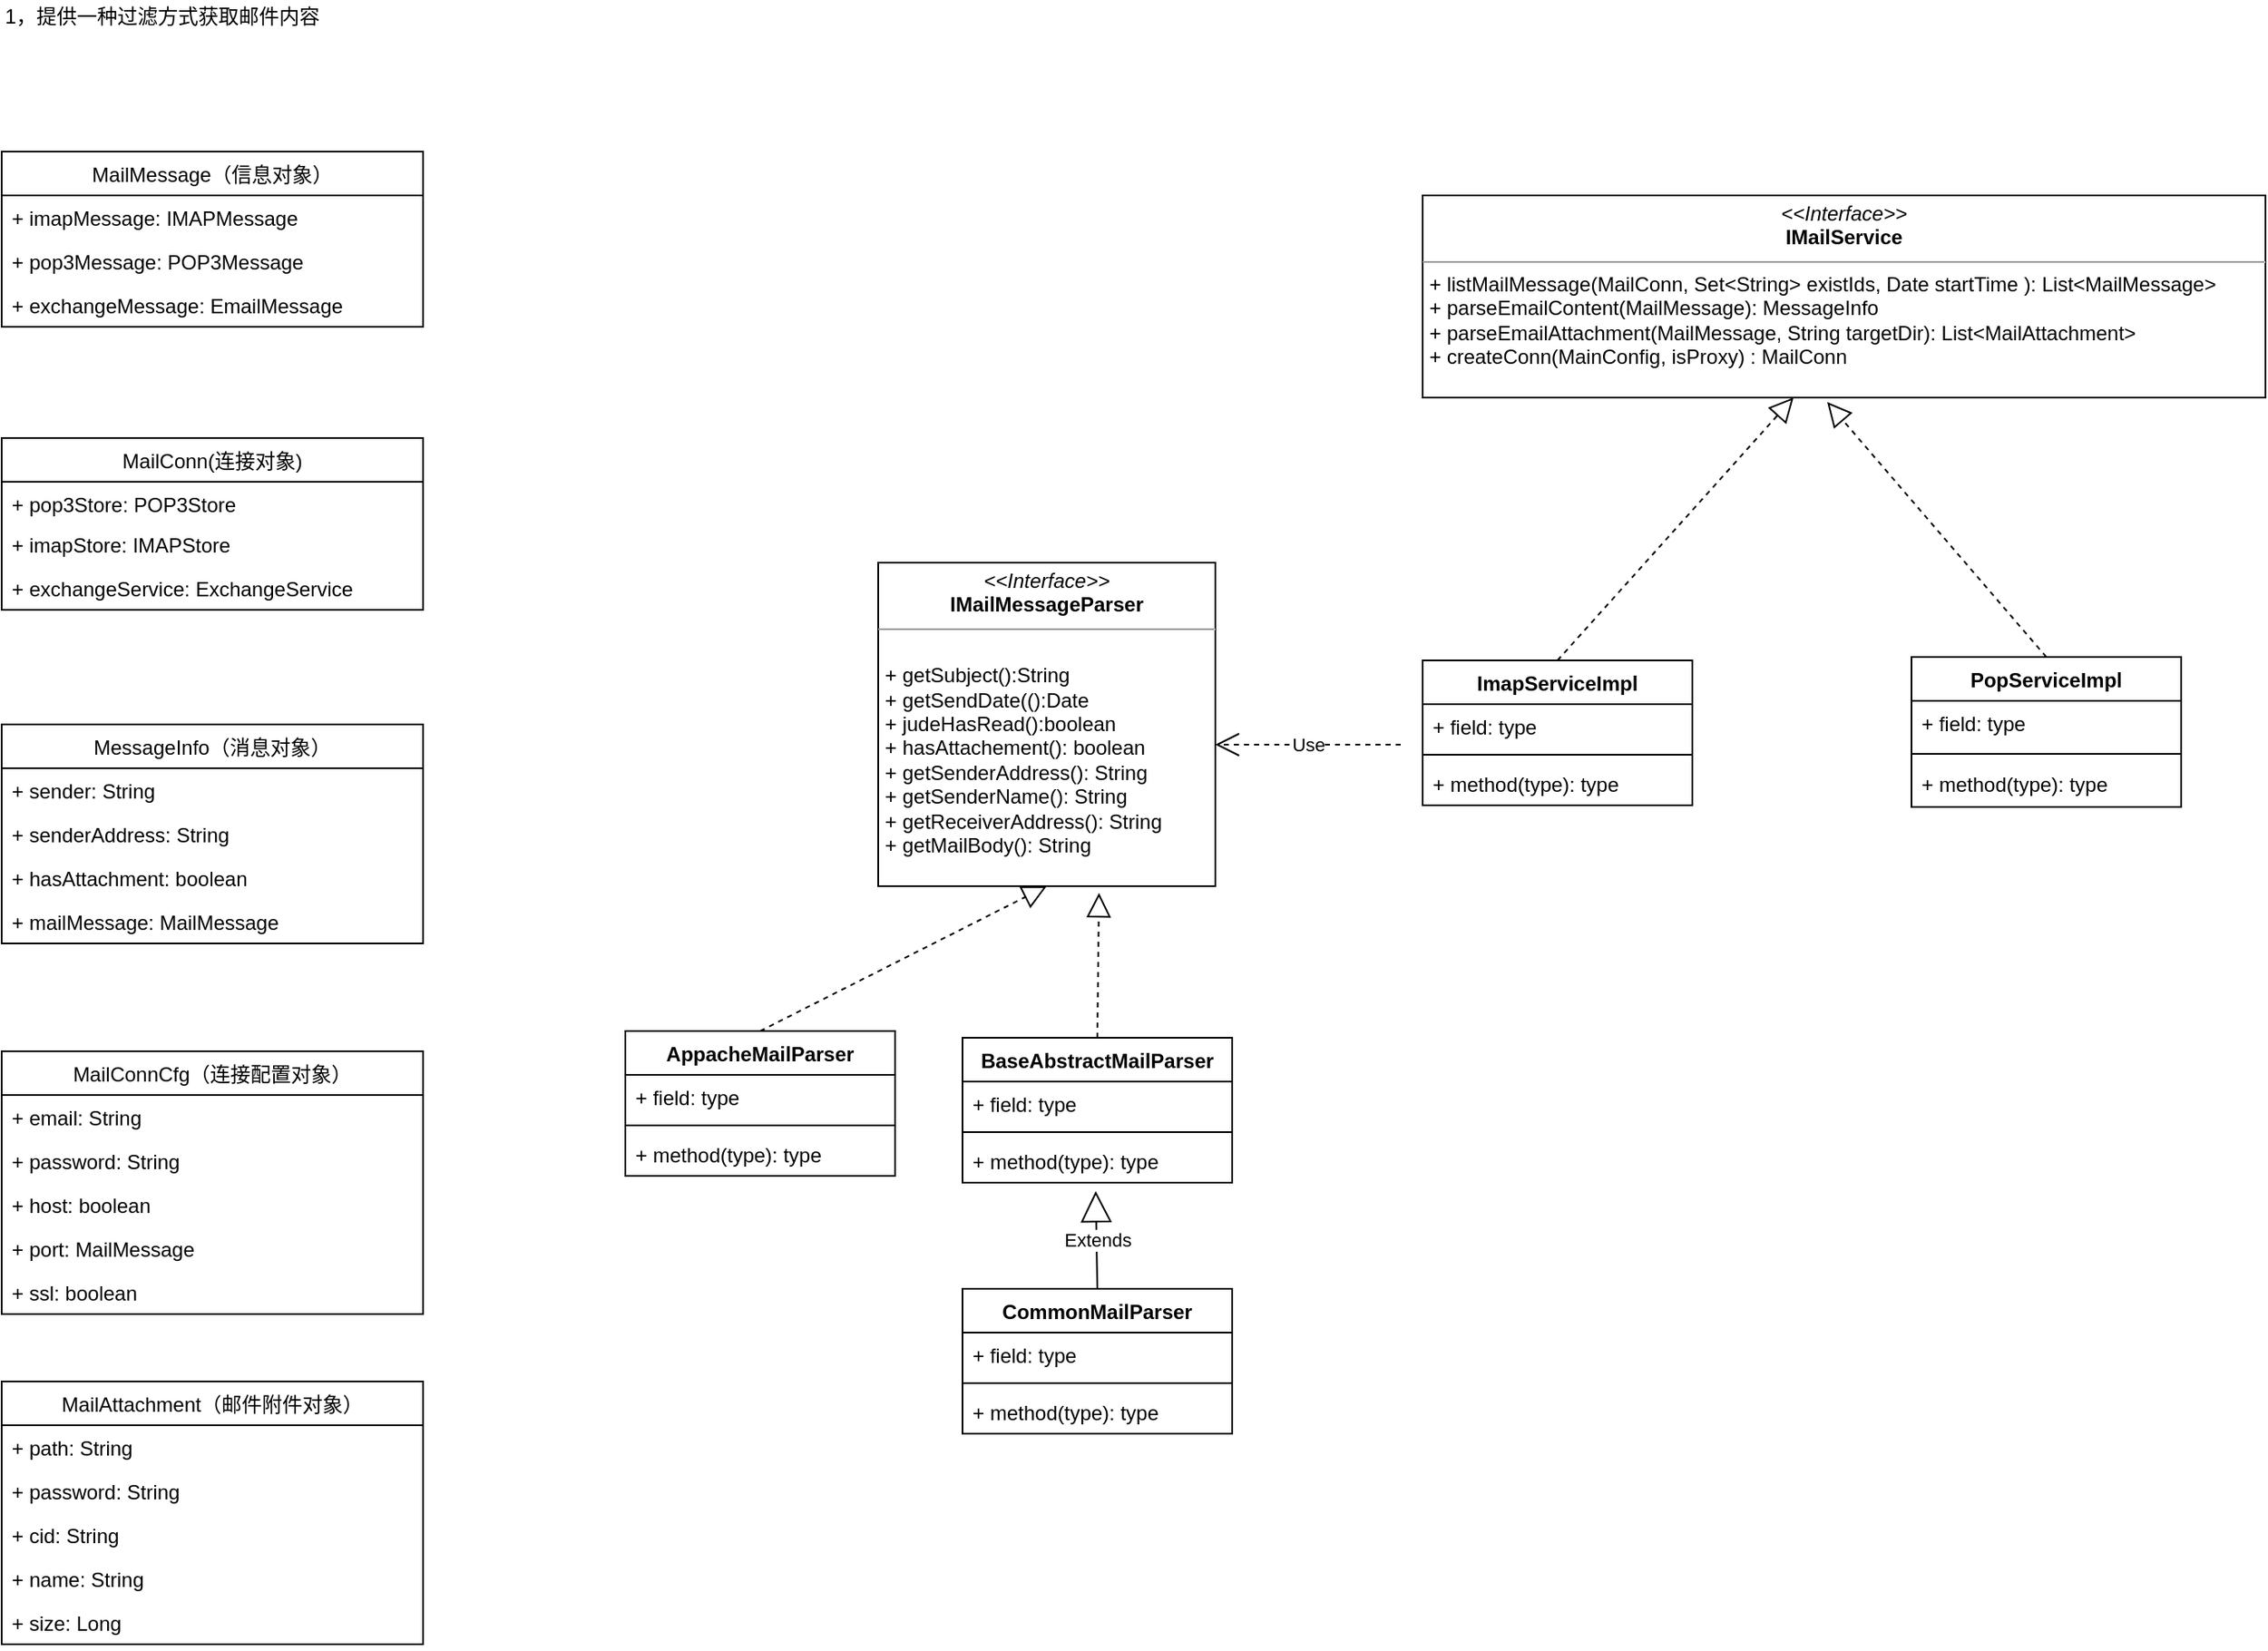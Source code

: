 <mxfile version="10.8.2" type="github"><diagram id="bBTDh9KJfuOMAS-x4Zmz" name="Page-1"><mxGraphModel dx="1675" dy="715" grid="1" gridSize="10" guides="1" tooltips="1" connect="1" arrows="1" fold="1" page="1" pageScale="1" pageWidth="827" pageHeight="1169" math="0" shadow="0"><root><mxCell id="0"/><mxCell id="1" parent="0"/><mxCell id="dgk2PNtR4lsicZqaBHRk-1" value="MailMessage（信息对象）" style="swimlane;fontStyle=0;childLayout=stackLayout;horizontal=1;startSize=26;fillColor=none;horizontalStack=0;resizeParent=1;resizeParentMax=0;resizeLast=0;collapsible=1;marginBottom=0;" parent="1" vertex="1"><mxGeometry x="70" y="150" width="250" height="104" as="geometry"/></mxCell><mxCell id="dgk2PNtR4lsicZqaBHRk-2" value="+ imapMessage: IMAPMessage&#10;" style="text;strokeColor=none;fillColor=none;align=left;verticalAlign=top;spacingLeft=4;spacingRight=4;overflow=hidden;rotatable=0;points=[[0,0.5],[1,0.5]];portConstraint=eastwest;" parent="dgk2PNtR4lsicZqaBHRk-1" vertex="1"><mxGeometry y="26" width="250" height="26" as="geometry"/></mxCell><mxCell id="dgk2PNtR4lsicZqaBHRk-3" value="+ pop3Message: POP3Message&#10;" style="text;strokeColor=none;fillColor=none;align=left;verticalAlign=top;spacingLeft=4;spacingRight=4;overflow=hidden;rotatable=0;points=[[0,0.5],[1,0.5]];portConstraint=eastwest;" parent="dgk2PNtR4lsicZqaBHRk-1" vertex="1"><mxGeometry y="52" width="250" height="26" as="geometry"/></mxCell><mxCell id="dgk2PNtR4lsicZqaBHRk-4" value="+ exchangeMessage: EmailMessage&#10;" style="text;strokeColor=none;fillColor=none;align=left;verticalAlign=top;spacingLeft=4;spacingRight=4;overflow=hidden;rotatable=0;points=[[0,0.5],[1,0.5]];portConstraint=eastwest;" parent="dgk2PNtR4lsicZqaBHRk-1" vertex="1"><mxGeometry y="78" width="250" height="26" as="geometry"/></mxCell><mxCell id="dgk2PNtR4lsicZqaBHRk-5" value="MailConn(连接对象)" style="swimlane;fontStyle=0;childLayout=stackLayout;horizontal=1;startSize=26;fillColor=none;horizontalStack=0;resizeParent=1;resizeParentMax=0;resizeLast=0;collapsible=1;marginBottom=0;" parent="1" vertex="1"><mxGeometry x="70" y="320" width="250" height="102" as="geometry"/></mxCell><mxCell id="dgk2PNtR4lsicZqaBHRk-6" value="+ pop3Store: POP3Store&#10;" style="text;strokeColor=none;fillColor=none;align=left;verticalAlign=top;spacingLeft=4;spacingRight=4;overflow=hidden;rotatable=0;points=[[0,0.5],[1,0.5]];portConstraint=eastwest;" parent="dgk2PNtR4lsicZqaBHRk-5" vertex="1"><mxGeometry y="26" width="250" height="24" as="geometry"/></mxCell><mxCell id="dgk2PNtR4lsicZqaBHRk-7" value="+ imapStore: IMAPStore&#10;" style="text;strokeColor=none;fillColor=none;align=left;verticalAlign=top;spacingLeft=4;spacingRight=4;overflow=hidden;rotatable=0;points=[[0,0.5],[1,0.5]];portConstraint=eastwest;" parent="dgk2PNtR4lsicZqaBHRk-5" vertex="1"><mxGeometry y="50" width="250" height="26" as="geometry"/></mxCell><mxCell id="dgk2PNtR4lsicZqaBHRk-8" value="+ exchangeService: ExchangeService&#10;" style="text;strokeColor=none;fillColor=none;align=left;verticalAlign=top;spacingLeft=4;spacingRight=4;overflow=hidden;rotatable=0;points=[[0,0.5],[1,0.5]];portConstraint=eastwest;" parent="dgk2PNtR4lsicZqaBHRk-5" vertex="1"><mxGeometry y="76" width="250" height="26" as="geometry"/></mxCell><mxCell id="dgk2PNtR4lsicZqaBHRk-9" value="MessageInfo（消息对象）" style="swimlane;fontStyle=0;childLayout=stackLayout;horizontal=1;startSize=26;fillColor=none;horizontalStack=0;resizeParent=1;resizeParentMax=0;resizeLast=0;collapsible=1;marginBottom=0;" parent="1" vertex="1"><mxGeometry x="70" y="490" width="250" height="130" as="geometry"/></mxCell><mxCell id="dgk2PNtR4lsicZqaBHRk-10" value="+ sender: String&#10;" style="text;strokeColor=none;fillColor=none;align=left;verticalAlign=top;spacingLeft=4;spacingRight=4;overflow=hidden;rotatable=0;points=[[0,0.5],[1,0.5]];portConstraint=eastwest;" parent="dgk2PNtR4lsicZqaBHRk-9" vertex="1"><mxGeometry y="26" width="250" height="26" as="geometry"/></mxCell><mxCell id="dgk2PNtR4lsicZqaBHRk-11" value="+ senderAddress: String&#10;" style="text;strokeColor=none;fillColor=none;align=left;verticalAlign=top;spacingLeft=4;spacingRight=4;overflow=hidden;rotatable=0;points=[[0,0.5],[1,0.5]];portConstraint=eastwest;" parent="dgk2PNtR4lsicZqaBHRk-9" vertex="1"><mxGeometry y="52" width="250" height="26" as="geometry"/></mxCell><mxCell id="heHUGgUIEPmj9tq1PbKt-12" value="+ hasAttachment: boolean" style="text;strokeColor=none;fillColor=none;align=left;verticalAlign=top;spacingLeft=4;spacingRight=4;overflow=hidden;rotatable=0;points=[[0,0.5],[1,0.5]];portConstraint=eastwest;" parent="dgk2PNtR4lsicZqaBHRk-9" vertex="1"><mxGeometry y="78" width="250" height="26" as="geometry"/></mxCell><mxCell id="dgk2PNtR4lsicZqaBHRk-12" value="+ mailMessage: MailMessage&#10;" style="text;strokeColor=none;fillColor=none;align=left;verticalAlign=top;spacingLeft=4;spacingRight=4;overflow=hidden;rotatable=0;points=[[0,0.5],[1,0.5]];portConstraint=eastwest;" parent="dgk2PNtR4lsicZqaBHRk-9" vertex="1"><mxGeometry y="104" width="250" height="26" as="geometry"/></mxCell><mxCell id="dgk2PNtR4lsicZqaBHRk-19" value="&lt;p style=&quot;margin: 0px ; margin-top: 4px ; text-align: center&quot;&gt;&lt;i&gt;&amp;lt;&amp;lt;Interface&amp;gt;&amp;gt;&lt;/i&gt;&lt;br&gt;&lt;b&gt;IMailService&lt;/b&gt;&lt;/p&gt;&lt;hr size=&quot;1&quot;&gt;&lt;p style=&quot;margin: 0px ; margin-left: 4px&quot;&gt;+ listMailMessage(MailConn, Set&amp;lt;String&amp;gt; existIds, Date startTime ): List&amp;lt;MailMessage&amp;gt;&lt;/p&gt;&lt;p style=&quot;margin: 0px ; margin-left: 4px&quot;&gt;+ parseEmailContent(&lt;span&gt;MailMessage&lt;/span&gt;):&amp;nbsp;&lt;span&gt;MessageInfo&lt;/span&gt;&lt;br&gt;+ parseEmailAttachment(&lt;span&gt;MailMessage, String targetDir&lt;/span&gt;):&amp;nbsp;&lt;span&gt;List&amp;lt;MailAttachment&amp;gt;&lt;/span&gt;&lt;/p&gt;&lt;p style=&quot;margin: 0px ; margin-left: 4px&quot;&gt;+ createConn(MainConfig, isProxy) : MailConn&lt;/p&gt;&lt;p&gt;&lt;br&gt;&lt;/p&gt;&lt;p&gt;&lt;br&gt;&lt;/p&gt;" style="verticalAlign=top;align=left;overflow=fill;fontSize=12;fontFamily=Helvetica;html=1;" parent="1" vertex="1"><mxGeometry x="913" y="176" width="500" height="120" as="geometry"/></mxCell><mxCell id="dgk2PNtR4lsicZqaBHRk-21" value="1，提供一种过滤方式获取邮件内容" style="text;html=1;resizable=0;points=[];autosize=1;align=left;verticalAlign=top;spacingTop=-4;" parent="1" vertex="1"><mxGeometry x="70" y="60" width="200" height="20" as="geometry"/></mxCell><mxCell id="1xC5FTKXdkDVoWh0B_uX-1" value="MailConnCfg（连接配置对象）" style="swimlane;fontStyle=0;childLayout=stackLayout;horizontal=1;startSize=26;fillColor=none;horizontalStack=0;resizeParent=1;resizeParentMax=0;resizeLast=0;collapsible=1;marginBottom=0;" parent="1" vertex="1"><mxGeometry x="70" y="684" width="250" height="156" as="geometry"/></mxCell><mxCell id="1xC5FTKXdkDVoWh0B_uX-2" value="+ email: String&#10;" style="text;strokeColor=none;fillColor=none;align=left;verticalAlign=top;spacingLeft=4;spacingRight=4;overflow=hidden;rotatable=0;points=[[0,0.5],[1,0.5]];portConstraint=eastwest;" parent="1xC5FTKXdkDVoWh0B_uX-1" vertex="1"><mxGeometry y="26" width="250" height="26" as="geometry"/></mxCell><mxCell id="1xC5FTKXdkDVoWh0B_uX-3" value="+ password: String&#10;" style="text;strokeColor=none;fillColor=none;align=left;verticalAlign=top;spacingLeft=4;spacingRight=4;overflow=hidden;rotatable=0;points=[[0,0.5],[1,0.5]];portConstraint=eastwest;" parent="1xC5FTKXdkDVoWh0B_uX-1" vertex="1"><mxGeometry y="52" width="250" height="26" as="geometry"/></mxCell><mxCell id="1xC5FTKXdkDVoWh0B_uX-4" value="+ host: boolean" style="text;strokeColor=none;fillColor=none;align=left;verticalAlign=top;spacingLeft=4;spacingRight=4;overflow=hidden;rotatable=0;points=[[0,0.5],[1,0.5]];portConstraint=eastwest;" parent="1xC5FTKXdkDVoWh0B_uX-1" vertex="1"><mxGeometry y="78" width="250" height="26" as="geometry"/></mxCell><mxCell id="1xC5FTKXdkDVoWh0B_uX-5" value="+ port: MailMessage&#10;" style="text;strokeColor=none;fillColor=none;align=left;verticalAlign=top;spacingLeft=4;spacingRight=4;overflow=hidden;rotatable=0;points=[[0,0.5],[1,0.5]];portConstraint=eastwest;" parent="1xC5FTKXdkDVoWh0B_uX-1" vertex="1"><mxGeometry y="104" width="250" height="26" as="geometry"/></mxCell><mxCell id="1xC5FTKXdkDVoWh0B_uX-8" value="+ ssl: boolean" style="text;strokeColor=none;fillColor=none;align=left;verticalAlign=top;spacingLeft=4;spacingRight=4;overflow=hidden;rotatable=0;points=[[0,0.5],[1,0.5]];portConstraint=eastwest;" parent="1xC5FTKXdkDVoWh0B_uX-1" vertex="1"><mxGeometry y="130" width="250" height="26" as="geometry"/></mxCell><mxCell id="ioxAPaxPmGZeE58jUnij-1" value="MailAttachment（邮件附件对象）" style="swimlane;fontStyle=0;childLayout=stackLayout;horizontal=1;startSize=26;fillColor=none;horizontalStack=0;resizeParent=1;resizeParentMax=0;resizeLast=0;collapsible=1;marginBottom=0;" vertex="1" parent="1"><mxGeometry x="70" y="880" width="250" height="156" as="geometry"/></mxCell><mxCell id="ioxAPaxPmGZeE58jUnij-2" value="+ path: String&#10;" style="text;strokeColor=none;fillColor=none;align=left;verticalAlign=top;spacingLeft=4;spacingRight=4;overflow=hidden;rotatable=0;points=[[0,0.5],[1,0.5]];portConstraint=eastwest;" vertex="1" parent="ioxAPaxPmGZeE58jUnij-1"><mxGeometry y="26" width="250" height="26" as="geometry"/></mxCell><mxCell id="ioxAPaxPmGZeE58jUnij-3" value="+ password: String&#10;" style="text;strokeColor=none;fillColor=none;align=left;verticalAlign=top;spacingLeft=4;spacingRight=4;overflow=hidden;rotatable=0;points=[[0,0.5],[1,0.5]];portConstraint=eastwest;" vertex="1" parent="ioxAPaxPmGZeE58jUnij-1"><mxGeometry y="52" width="250" height="26" as="geometry"/></mxCell><mxCell id="ioxAPaxPmGZeE58jUnij-4" value="+ cid: String" style="text;strokeColor=none;fillColor=none;align=left;verticalAlign=top;spacingLeft=4;spacingRight=4;overflow=hidden;rotatable=0;points=[[0,0.5],[1,0.5]];portConstraint=eastwest;" vertex="1" parent="ioxAPaxPmGZeE58jUnij-1"><mxGeometry y="78" width="250" height="26" as="geometry"/></mxCell><mxCell id="ioxAPaxPmGZeE58jUnij-5" value="+ name: String&#10;" style="text;strokeColor=none;fillColor=none;align=left;verticalAlign=top;spacingLeft=4;spacingRight=4;overflow=hidden;rotatable=0;points=[[0,0.5],[1,0.5]];portConstraint=eastwest;" vertex="1" parent="ioxAPaxPmGZeE58jUnij-1"><mxGeometry y="104" width="250" height="26" as="geometry"/></mxCell><mxCell id="ioxAPaxPmGZeE58jUnij-6" value="+ size: Long" style="text;strokeColor=none;fillColor=none;align=left;verticalAlign=top;spacingLeft=4;spacingRight=4;overflow=hidden;rotatable=0;points=[[0,0.5],[1,0.5]];portConstraint=eastwest;" vertex="1" parent="ioxAPaxPmGZeE58jUnij-1"><mxGeometry y="130" width="250" height="26" as="geometry"/></mxCell><mxCell id="ioxAPaxPmGZeE58jUnij-7" value="ImapServiceImpl" style="swimlane;fontStyle=1;align=center;verticalAlign=top;childLayout=stackLayout;horizontal=1;startSize=26;horizontalStack=0;resizeParent=1;resizeParentMax=0;resizeLast=0;collapsible=1;marginBottom=0;" vertex="1" parent="1"><mxGeometry x="913" y="452" width="160" height="86" as="geometry"/></mxCell><mxCell id="ioxAPaxPmGZeE58jUnij-8" value="+ field: type" style="text;strokeColor=none;fillColor=none;align=left;verticalAlign=top;spacingLeft=4;spacingRight=4;overflow=hidden;rotatable=0;points=[[0,0.5],[1,0.5]];portConstraint=eastwest;" vertex="1" parent="ioxAPaxPmGZeE58jUnij-7"><mxGeometry y="26" width="160" height="26" as="geometry"/></mxCell><mxCell id="ioxAPaxPmGZeE58jUnij-9" value="" style="line;strokeWidth=1;fillColor=none;align=left;verticalAlign=middle;spacingTop=-1;spacingLeft=3;spacingRight=3;rotatable=0;labelPosition=right;points=[];portConstraint=eastwest;" vertex="1" parent="ioxAPaxPmGZeE58jUnij-7"><mxGeometry y="52" width="160" height="8" as="geometry"/></mxCell><mxCell id="ioxAPaxPmGZeE58jUnij-10" value="+ method(type): type" style="text;strokeColor=none;fillColor=none;align=left;verticalAlign=top;spacingLeft=4;spacingRight=4;overflow=hidden;rotatable=0;points=[[0,0.5],[1,0.5]];portConstraint=eastwest;" vertex="1" parent="ioxAPaxPmGZeE58jUnij-7"><mxGeometry y="60" width="160" height="26" as="geometry"/></mxCell><mxCell id="ioxAPaxPmGZeE58jUnij-11" value="PopServiceImpl" style="swimlane;fontStyle=1;align=center;verticalAlign=top;childLayout=stackLayout;horizontal=1;startSize=26;horizontalStack=0;resizeParent=1;resizeParentMax=0;resizeLast=0;collapsible=1;marginBottom=0;" vertex="1" parent="1"><mxGeometry x="1203" y="450" width="160" height="89" as="geometry"/></mxCell><mxCell id="ioxAPaxPmGZeE58jUnij-12" value="+ field: type" style="text;strokeColor=none;fillColor=none;align=left;verticalAlign=top;spacingLeft=4;spacingRight=4;overflow=hidden;rotatable=0;points=[[0,0.5],[1,0.5]];portConstraint=eastwest;" vertex="1" parent="ioxAPaxPmGZeE58jUnij-11"><mxGeometry y="26" width="160" height="27" as="geometry"/></mxCell><mxCell id="ioxAPaxPmGZeE58jUnij-13" value="" style="line;strokeWidth=1;fillColor=none;align=left;verticalAlign=middle;spacingTop=-1;spacingLeft=3;spacingRight=3;rotatable=0;labelPosition=right;points=[];portConstraint=eastwest;" vertex="1" parent="ioxAPaxPmGZeE58jUnij-11"><mxGeometry y="53" width="160" height="9" as="geometry"/></mxCell><mxCell id="ioxAPaxPmGZeE58jUnij-14" value="+ method(type): type" style="text;strokeColor=none;fillColor=none;align=left;verticalAlign=top;spacingLeft=4;spacingRight=4;overflow=hidden;rotatable=0;points=[[0,0.5],[1,0.5]];portConstraint=eastwest;" vertex="1" parent="ioxAPaxPmGZeE58jUnij-11"><mxGeometry y="62" width="160" height="27" as="geometry"/></mxCell><mxCell id="ioxAPaxPmGZeE58jUnij-17" value="" style="endArrow=block;dashed=1;endFill=0;endSize=12;html=1;exitX=0.5;exitY=0;exitDx=0;exitDy=0;" edge="1" parent="1" source="ioxAPaxPmGZeE58jUnij-7"><mxGeometry width="160" relative="1" as="geometry"><mxPoint x="793" y="406" as="sourcePoint"/><mxPoint x="1133" y="296" as="targetPoint"/></mxGeometry></mxCell><mxCell id="ioxAPaxPmGZeE58jUnij-18" value="" style="endArrow=block;dashed=1;endFill=0;endSize=12;html=1;entryX=0.48;entryY=1.022;entryDx=0;entryDy=0;entryPerimeter=0;exitX=0.5;exitY=0;exitDx=0;exitDy=0;" edge="1" parent="1" source="ioxAPaxPmGZeE58jUnij-11" target="dgk2PNtR4lsicZqaBHRk-19"><mxGeometry width="160" relative="1" as="geometry"><mxPoint x="1243" y="446" as="sourcePoint"/><mxPoint x="1283" y="391" as="targetPoint"/></mxGeometry></mxCell><mxCell id="ioxAPaxPmGZeE58jUnij-19" value="Use" style="endArrow=open;endSize=12;dashed=1;html=1;" edge="1" parent="1"><mxGeometry width="160" relative="1" as="geometry"><mxPoint x="900" y="502" as="sourcePoint"/><mxPoint x="790" y="502" as="targetPoint"/></mxGeometry></mxCell><mxCell id="ioxAPaxPmGZeE58jUnij-20" value="&lt;p style=&quot;margin: 0px ; margin-top: 4px ; text-align: center&quot;&gt;&lt;i&gt;&amp;lt;&amp;lt;Interface&amp;gt;&amp;gt;&lt;/i&gt;&lt;br&gt;&lt;b&gt;IMailMessageParser&lt;/b&gt;&lt;/p&gt;&lt;hr size=&quot;1&quot;&gt;&lt;p style=&quot;margin: 0px ; margin-left: 4px&quot;&gt;&lt;br&gt;&lt;/p&gt;&lt;p style=&quot;margin: 0px ; margin-left: 4px&quot;&gt;+ getSubject():String&lt;/p&gt;&lt;p style=&quot;margin: 0px ; margin-left: 4px&quot;&gt;+ getSendDate(():Date&lt;/p&gt;&lt;p style=&quot;margin: 0px ; margin-left: 4px&quot;&gt;+ judeHasRead():boolean&lt;/p&gt;&lt;p style=&quot;margin: 0px ; margin-left: 4px&quot;&gt;+ hasAttachement(): boolean&lt;/p&gt;&lt;p style=&quot;margin: 0px ; margin-left: 4px&quot;&gt;+ getSenderAddress(): String&lt;/p&gt;&lt;p style=&quot;margin: 0px ; margin-left: 4px&quot;&gt;+ getSenderName(): String&lt;/p&gt;&lt;p style=&quot;margin: 0px ; margin-left: 4px&quot;&gt;+ getReceiverAddress(): String&lt;/p&gt;&lt;p style=&quot;margin: 0px ; margin-left: 4px&quot;&gt;+ getMailBody(): String&lt;/p&gt;&lt;p&gt;&lt;br&gt;&lt;/p&gt;&lt;p&gt;&lt;br&gt;&lt;/p&gt;" style="verticalAlign=top;align=left;overflow=fill;fontSize=12;fontFamily=Helvetica;html=1;" vertex="1" parent="1"><mxGeometry x="590" y="394" width="200" height="192" as="geometry"/></mxCell><mxCell id="ioxAPaxPmGZeE58jUnij-21" value="AppacheMailParser" style="swimlane;fontStyle=1;align=center;verticalAlign=top;childLayout=stackLayout;horizontal=1;startSize=26;horizontalStack=0;resizeParent=1;resizeParentMax=0;resizeLast=0;collapsible=1;marginBottom=0;" vertex="1" parent="1"><mxGeometry x="440" y="672" width="160" height="86" as="geometry"/></mxCell><mxCell id="ioxAPaxPmGZeE58jUnij-22" value="+ field: type" style="text;strokeColor=none;fillColor=none;align=left;verticalAlign=top;spacingLeft=4;spacingRight=4;overflow=hidden;rotatable=0;points=[[0,0.5],[1,0.5]];portConstraint=eastwest;" vertex="1" parent="ioxAPaxPmGZeE58jUnij-21"><mxGeometry y="26" width="160" height="26" as="geometry"/></mxCell><mxCell id="ioxAPaxPmGZeE58jUnij-23" value="" style="line;strokeWidth=1;fillColor=none;align=left;verticalAlign=middle;spacingTop=-1;spacingLeft=3;spacingRight=3;rotatable=0;labelPosition=right;points=[];portConstraint=eastwest;" vertex="1" parent="ioxAPaxPmGZeE58jUnij-21"><mxGeometry y="52" width="160" height="8" as="geometry"/></mxCell><mxCell id="ioxAPaxPmGZeE58jUnij-24" value="+ method(type): type" style="text;strokeColor=none;fillColor=none;align=left;verticalAlign=top;spacingLeft=4;spacingRight=4;overflow=hidden;rotatable=0;points=[[0,0.5],[1,0.5]];portConstraint=eastwest;" vertex="1" parent="ioxAPaxPmGZeE58jUnij-21"><mxGeometry y="60" width="160" height="26" as="geometry"/></mxCell><mxCell id="ioxAPaxPmGZeE58jUnij-25" value="BaseAbstractMailParser" style="swimlane;fontStyle=1;align=center;verticalAlign=top;childLayout=stackLayout;horizontal=1;startSize=26;horizontalStack=0;resizeParent=1;resizeParentMax=0;resizeLast=0;collapsible=1;marginBottom=0;" vertex="1" parent="1"><mxGeometry x="640" y="676" width="160" height="86" as="geometry"/></mxCell><mxCell id="ioxAPaxPmGZeE58jUnij-26" value="+ field: type" style="text;strokeColor=none;fillColor=none;align=left;verticalAlign=top;spacingLeft=4;spacingRight=4;overflow=hidden;rotatable=0;points=[[0,0.5],[1,0.5]];portConstraint=eastwest;" vertex="1" parent="ioxAPaxPmGZeE58jUnij-25"><mxGeometry y="26" width="160" height="26" as="geometry"/></mxCell><mxCell id="ioxAPaxPmGZeE58jUnij-27" value="" style="line;strokeWidth=1;fillColor=none;align=left;verticalAlign=middle;spacingTop=-1;spacingLeft=3;spacingRight=3;rotatable=0;labelPosition=right;points=[];portConstraint=eastwest;" vertex="1" parent="ioxAPaxPmGZeE58jUnij-25"><mxGeometry y="52" width="160" height="8" as="geometry"/></mxCell><mxCell id="ioxAPaxPmGZeE58jUnij-28" value="+ method(type): type" style="text;strokeColor=none;fillColor=none;align=left;verticalAlign=top;spacingLeft=4;spacingRight=4;overflow=hidden;rotatable=0;points=[[0,0.5],[1,0.5]];portConstraint=eastwest;" vertex="1" parent="ioxAPaxPmGZeE58jUnij-25"><mxGeometry y="60" width="160" height="26" as="geometry"/></mxCell><mxCell id="ioxAPaxPmGZeE58jUnij-29" value="CommonMailParser" style="swimlane;fontStyle=1;align=center;verticalAlign=top;childLayout=stackLayout;horizontal=1;startSize=26;horizontalStack=0;resizeParent=1;resizeParentMax=0;resizeLast=0;collapsible=1;marginBottom=0;" vertex="1" parent="1"><mxGeometry x="640" y="825" width="160" height="86" as="geometry"/></mxCell><mxCell id="ioxAPaxPmGZeE58jUnij-30" value="+ field: type" style="text;strokeColor=none;fillColor=none;align=left;verticalAlign=top;spacingLeft=4;spacingRight=4;overflow=hidden;rotatable=0;points=[[0,0.5],[1,0.5]];portConstraint=eastwest;" vertex="1" parent="ioxAPaxPmGZeE58jUnij-29"><mxGeometry y="26" width="160" height="26" as="geometry"/></mxCell><mxCell id="ioxAPaxPmGZeE58jUnij-31" value="" style="line;strokeWidth=1;fillColor=none;align=left;verticalAlign=middle;spacingTop=-1;spacingLeft=3;spacingRight=3;rotatable=0;labelPosition=right;points=[];portConstraint=eastwest;" vertex="1" parent="ioxAPaxPmGZeE58jUnij-29"><mxGeometry y="52" width="160" height="8" as="geometry"/></mxCell><mxCell id="ioxAPaxPmGZeE58jUnij-32" value="+ method(type): type" style="text;strokeColor=none;fillColor=none;align=left;verticalAlign=top;spacingLeft=4;spacingRight=4;overflow=hidden;rotatable=0;points=[[0,0.5],[1,0.5]];portConstraint=eastwest;" vertex="1" parent="ioxAPaxPmGZeE58jUnij-29"><mxGeometry y="60" width="160" height="26" as="geometry"/></mxCell><mxCell id="ioxAPaxPmGZeE58jUnij-33" value="" style="endArrow=block;dashed=1;endFill=0;endSize=12;html=1;exitX=0.5;exitY=0;exitDx=0;exitDy=0;entryX=0.5;entryY=1;entryDx=0;entryDy=0;" edge="1" parent="1" source="ioxAPaxPmGZeE58jUnij-21" target="ioxAPaxPmGZeE58jUnij-20"><mxGeometry width="160" relative="1" as="geometry"><mxPoint x="380" y="724" as="sourcePoint"/><mxPoint x="520" y="568" as="targetPoint"/></mxGeometry></mxCell><mxCell id="ioxAPaxPmGZeE58jUnij-34" value="" style="endArrow=block;dashed=1;endFill=0;endSize=12;html=1;exitX=0.5;exitY=0;exitDx=0;exitDy=0;" edge="1" parent="1" source="ioxAPaxPmGZeE58jUnij-25"><mxGeometry width="160" relative="1" as="geometry"><mxPoint x="530" y="682" as="sourcePoint"/><mxPoint x="721" y="590" as="targetPoint"/></mxGeometry></mxCell><mxCell id="ioxAPaxPmGZeE58jUnij-35" value="Extends" style="endArrow=block;endSize=16;endFill=0;html=1;exitX=0.5;exitY=0;exitDx=0;exitDy=0;entryX=0.494;entryY=1.192;entryDx=0;entryDy=0;entryPerimeter=0;" edge="1" parent="1" source="ioxAPaxPmGZeE58jUnij-29" target="ioxAPaxPmGZeE58jUnij-28"><mxGeometry width="160" relative="1" as="geometry"><mxPoint x="440" y="823" as="sourcePoint"/><mxPoint x="820" y="766" as="targetPoint"/></mxGeometry></mxCell></root></mxGraphModel></diagram></mxfile>